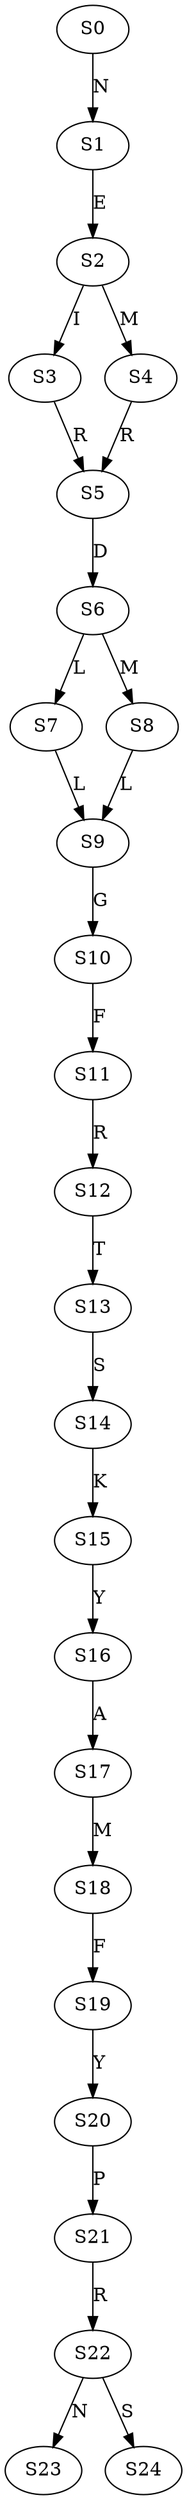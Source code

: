 strict digraph  {
	S0 -> S1 [ label = N ];
	S1 -> S2 [ label = E ];
	S2 -> S3 [ label = I ];
	S2 -> S4 [ label = M ];
	S3 -> S5 [ label = R ];
	S4 -> S5 [ label = R ];
	S5 -> S6 [ label = D ];
	S6 -> S7 [ label = L ];
	S6 -> S8 [ label = M ];
	S7 -> S9 [ label = L ];
	S8 -> S9 [ label = L ];
	S9 -> S10 [ label = G ];
	S10 -> S11 [ label = F ];
	S11 -> S12 [ label = R ];
	S12 -> S13 [ label = T ];
	S13 -> S14 [ label = S ];
	S14 -> S15 [ label = K ];
	S15 -> S16 [ label = Y ];
	S16 -> S17 [ label = A ];
	S17 -> S18 [ label = M ];
	S18 -> S19 [ label = F ];
	S19 -> S20 [ label = Y ];
	S20 -> S21 [ label = P ];
	S21 -> S22 [ label = R ];
	S22 -> S23 [ label = N ];
	S22 -> S24 [ label = S ];
}
